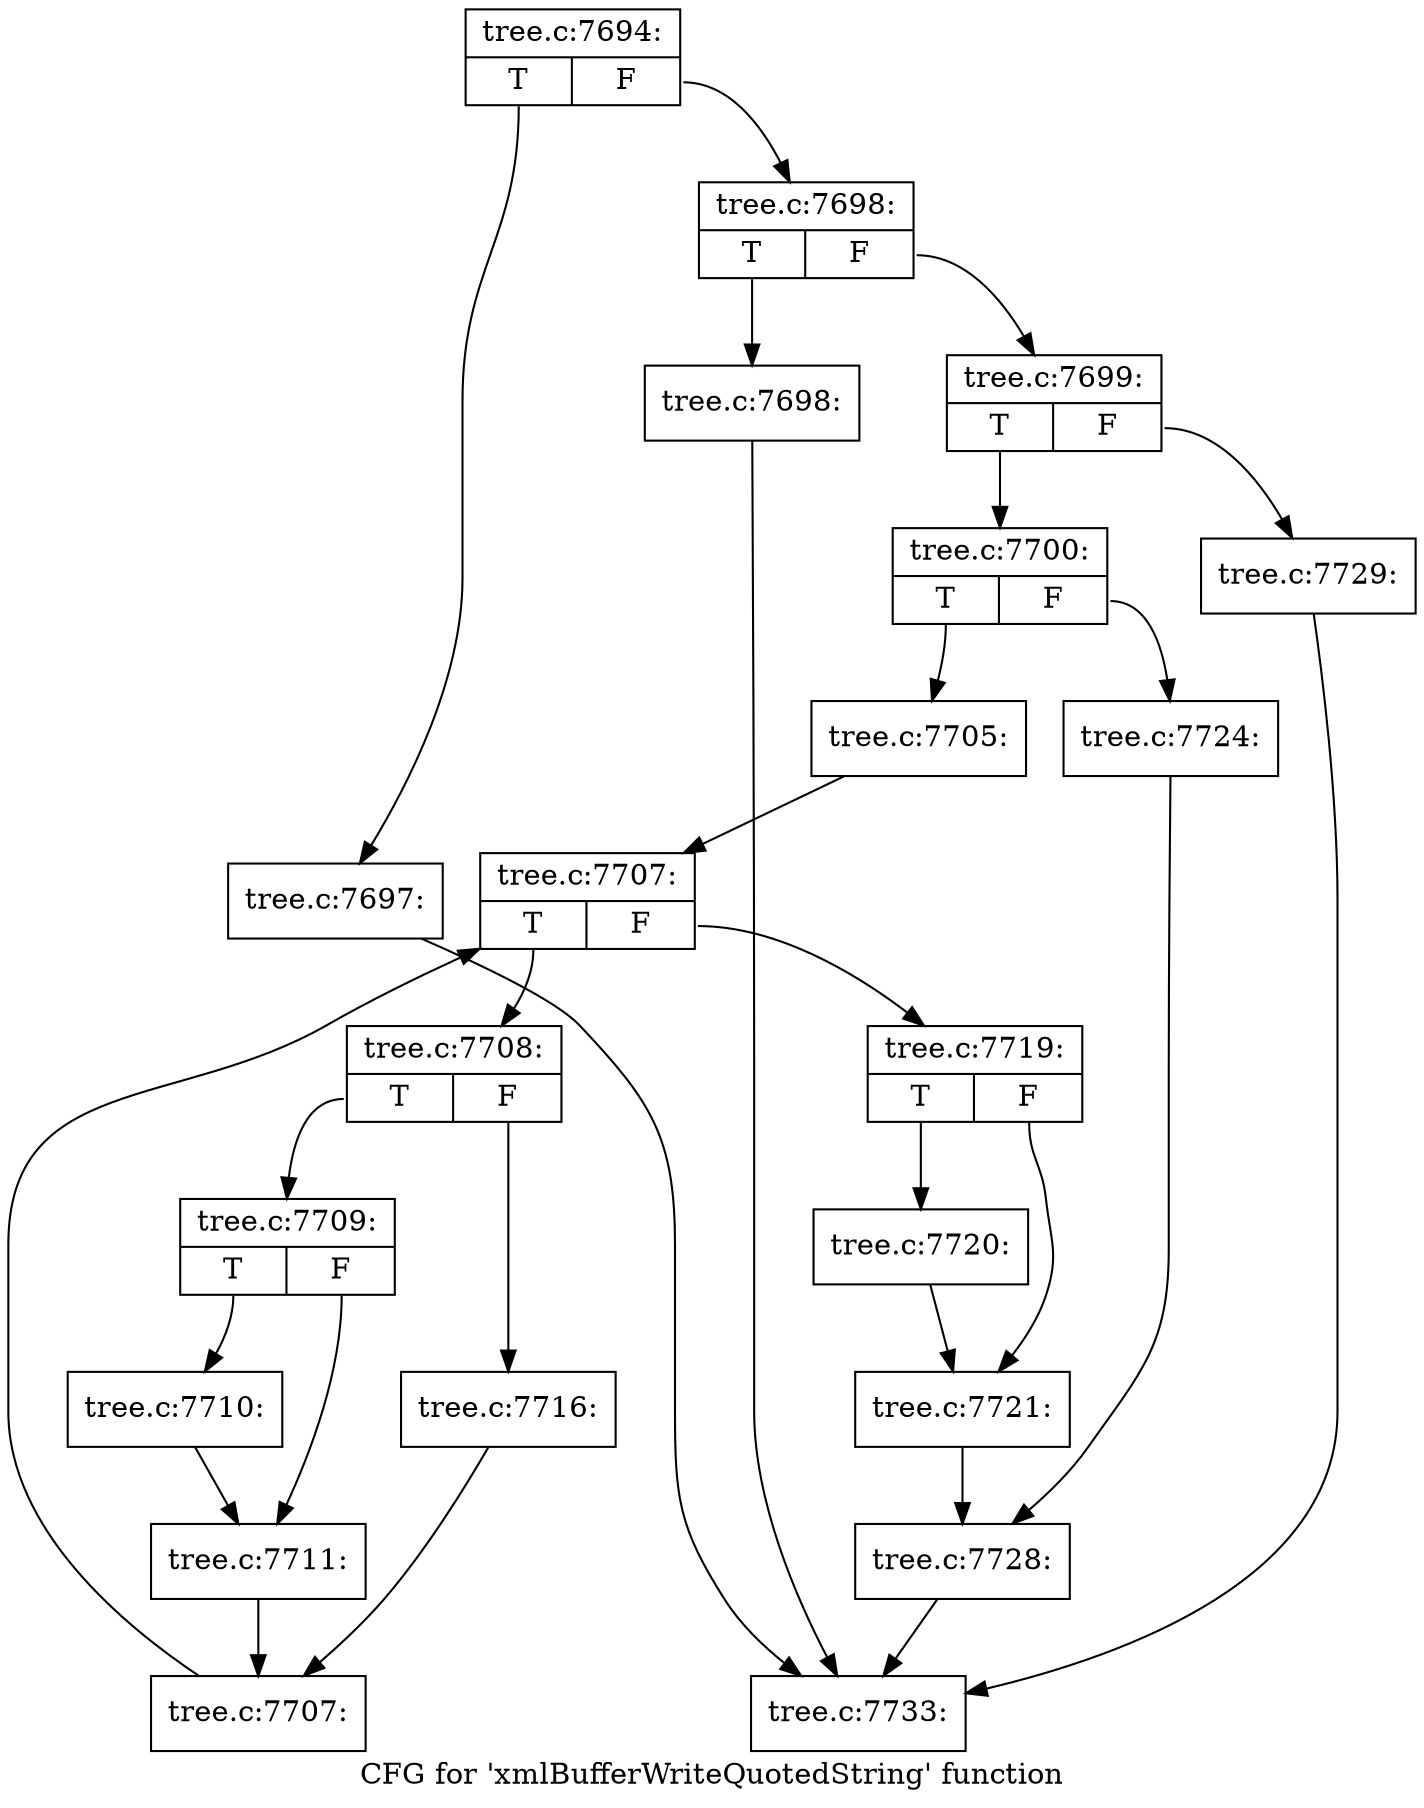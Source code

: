 digraph "CFG for 'xmlBufferWriteQuotedString' function" {
	label="CFG for 'xmlBufferWriteQuotedString' function";

	Node0x46d4f00 [shape=record,label="{tree.c:7694:|{<s0>T|<s1>F}}"];
	Node0x46d4f00:s0 -> Node0x46d1750;
	Node0x46d4f00:s1 -> Node0x46d17a0;
	Node0x46d1750 [shape=record,label="{tree.c:7697:}"];
	Node0x46d1750 -> Node0x46d20d0;
	Node0x46d17a0 [shape=record,label="{tree.c:7698:|{<s0>T|<s1>F}}"];
	Node0x46d17a0:s0 -> Node0x46d1b50;
	Node0x46d17a0:s1 -> Node0x46d1ba0;
	Node0x46d1b50 [shape=record,label="{tree.c:7698:}"];
	Node0x46d1b50 -> Node0x46d20d0;
	Node0x46d1ba0 [shape=record,label="{tree.c:7699:|{<s0>T|<s1>F}}"];
	Node0x46d1ba0:s0 -> Node0x46d2080;
	Node0x46d1ba0:s1 -> Node0x46d2120;
	Node0x46d2080 [shape=record,label="{tree.c:7700:|{<s0>T|<s1>F}}"];
	Node0x46d2080:s0 -> Node0x46d2500;
	Node0x46d2080:s1 -> Node0x46d25a0;
	Node0x46d2500 [shape=record,label="{tree.c:7705:}"];
	Node0x46d2500 -> Node0x46d49c0;
	Node0x46d49c0 [shape=record,label="{tree.c:7707:|{<s0>T|<s1>F}}"];
	Node0x46d49c0:s0 -> Node0x46d4e70;
	Node0x46d49c0:s1 -> Node0x46d4be0;
	Node0x46d4e70 [shape=record,label="{tree.c:7708:|{<s0>T|<s1>F}}"];
	Node0x46d4e70:s0 -> Node0x41f9be0;
	Node0x46d4e70:s1 -> Node0x41f9c80;
	Node0x41f9be0 [shape=record,label="{tree.c:7709:|{<s0>T|<s1>F}}"];
	Node0x41f9be0:s0 -> Node0x41fa050;
	Node0x41f9be0:s1 -> Node0x41fa0a0;
	Node0x41fa050 [shape=record,label="{tree.c:7710:}"];
	Node0x41fa050 -> Node0x41fa0a0;
	Node0x41fa0a0 [shape=record,label="{tree.c:7711:}"];
	Node0x41fa0a0 -> Node0x41f9c30;
	Node0x41f9c80 [shape=record,label="{tree.c:7716:}"];
	Node0x41f9c80 -> Node0x41f9c30;
	Node0x41f9c30 [shape=record,label="{tree.c:7707:}"];
	Node0x41f9c30 -> Node0x46d49c0;
	Node0x46d4be0 [shape=record,label="{tree.c:7719:|{<s0>T|<s1>F}}"];
	Node0x46d4be0:s0 -> Node0x46d5d00;
	Node0x46d4be0:s1 -> Node0x46d5d50;
	Node0x46d5d00 [shape=record,label="{tree.c:7720:}"];
	Node0x46d5d00 -> Node0x46d5d50;
	Node0x46d5d50 [shape=record,label="{tree.c:7721:}"];
	Node0x46d5d50 -> Node0x46d2550;
	Node0x46d25a0 [shape=record,label="{tree.c:7724:}"];
	Node0x46d25a0 -> Node0x46d2550;
	Node0x46d2550 [shape=record,label="{tree.c:7728:}"];
	Node0x46d2550 -> Node0x46d20d0;
	Node0x46d2120 [shape=record,label="{tree.c:7729:}"];
	Node0x46d2120 -> Node0x46d20d0;
	Node0x46d20d0 [shape=record,label="{tree.c:7733:}"];
}
